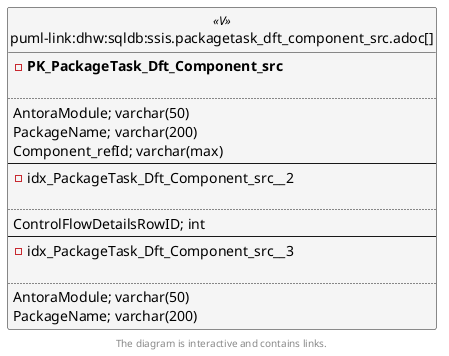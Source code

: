 @startuml
left to right direction
'top to bottom direction
hide circle
'avoide "." issues:
set namespaceSeparator none


skinparam class {
  BackgroundColor White
  BackgroundColor<<FN>> Yellow
  BackgroundColor<<FS>> Yellow
  BackgroundColor<<FT>> LightGray
  BackgroundColor<<IF>> Yellow
  BackgroundColor<<IS>> Yellow
  BackgroundColor<<P>> Aqua
  BackgroundColor<<PC>> Aqua
  BackgroundColor<<SN>> Yellow
  BackgroundColor<<SO>> SlateBlue
  BackgroundColor<<TF>> LightGray
  BackgroundColor<<TR>> Tomato
  BackgroundColor<<U>> White
  BackgroundColor<<V>> WhiteSmoke
  BackgroundColor<<X>> Aqua
  BackgroundColor<<external>> AliceBlue
}


entity "puml-link:dhw:sqldb:ssis.packagetask_dft_component_src.adoc[]" as ssis.PackageTask_Dft_Component_src << V >> {
- **PK_PackageTask_Dft_Component_src**

..
AntoraModule; varchar(50)
PackageName; varchar(200)
Component_refId; varchar(max)
--
- idx_PackageTask_Dft_Component_src__2

..
ControlFlowDetailsRowID; int
--
- idx_PackageTask_Dft_Component_src__3

..
AntoraModule; varchar(50)
PackageName; varchar(200)
}

footer The diagram is interactive and contains links.
@enduml

